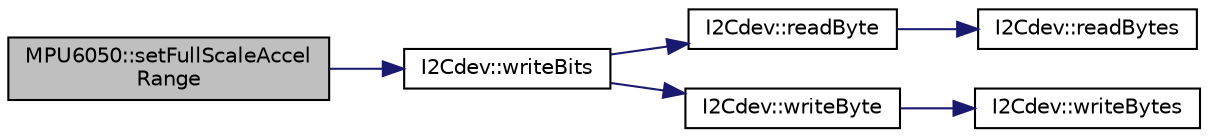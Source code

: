 digraph "MPU6050::setFullScaleAccelRange"
{
  edge [fontname="Helvetica",fontsize="10",labelfontname="Helvetica",labelfontsize="10"];
  node [fontname="Helvetica",fontsize="10",shape=record];
  rankdir="LR";
  Node1008 [label="MPU6050::setFullScaleAccel\lRange",height=0.2,width=0.4,color="black", fillcolor="grey75", style="filled", fontcolor="black"];
  Node1008 -> Node1009 [color="midnightblue",fontsize="10",style="solid",fontname="Helvetica"];
  Node1009 [label="I2Cdev::writeBits",height=0.2,width=0.4,color="black", fillcolor="white", style="filled",URL="$class_i2_cdev.html#a913371251b6a41520c080115650e1b59",tooltip="Write multiple bits in an 8-bit device register. "];
  Node1009 -> Node1010 [color="midnightblue",fontsize="10",style="solid",fontname="Helvetica"];
  Node1010 [label="I2Cdev::readByte",height=0.2,width=0.4,color="black", fillcolor="white", style="filled",URL="$class_i2_cdev.html#aef1db446b45660c6631fc780278ac366",tooltip="Read single byte from an 8-bit device register. "];
  Node1010 -> Node1011 [color="midnightblue",fontsize="10",style="solid",fontname="Helvetica"];
  Node1011 [label="I2Cdev::readBytes",height=0.2,width=0.4,color="black", fillcolor="white", style="filled",URL="$class_i2_cdev.html#ae1eed9468ce4653e080bfd8481d2ac88",tooltip="Read multiple bytes from an 8-bit device register. "];
  Node1009 -> Node1012 [color="midnightblue",fontsize="10",style="solid",fontname="Helvetica"];
  Node1012 [label="I2Cdev::writeByte",height=0.2,width=0.4,color="black", fillcolor="white", style="filled",URL="$class_i2_cdev.html#aeb297637ef985cd562da465ba61b7042",tooltip="Write single byte to an 8-bit device register. "];
  Node1012 -> Node1013 [color="midnightblue",fontsize="10",style="solid",fontname="Helvetica"];
  Node1013 [label="I2Cdev::writeBytes",height=0.2,width=0.4,color="black", fillcolor="white", style="filled",URL="$class_i2_cdev.html#aa4e39cac6c0eac5112f9132084bcc93e"];
}

